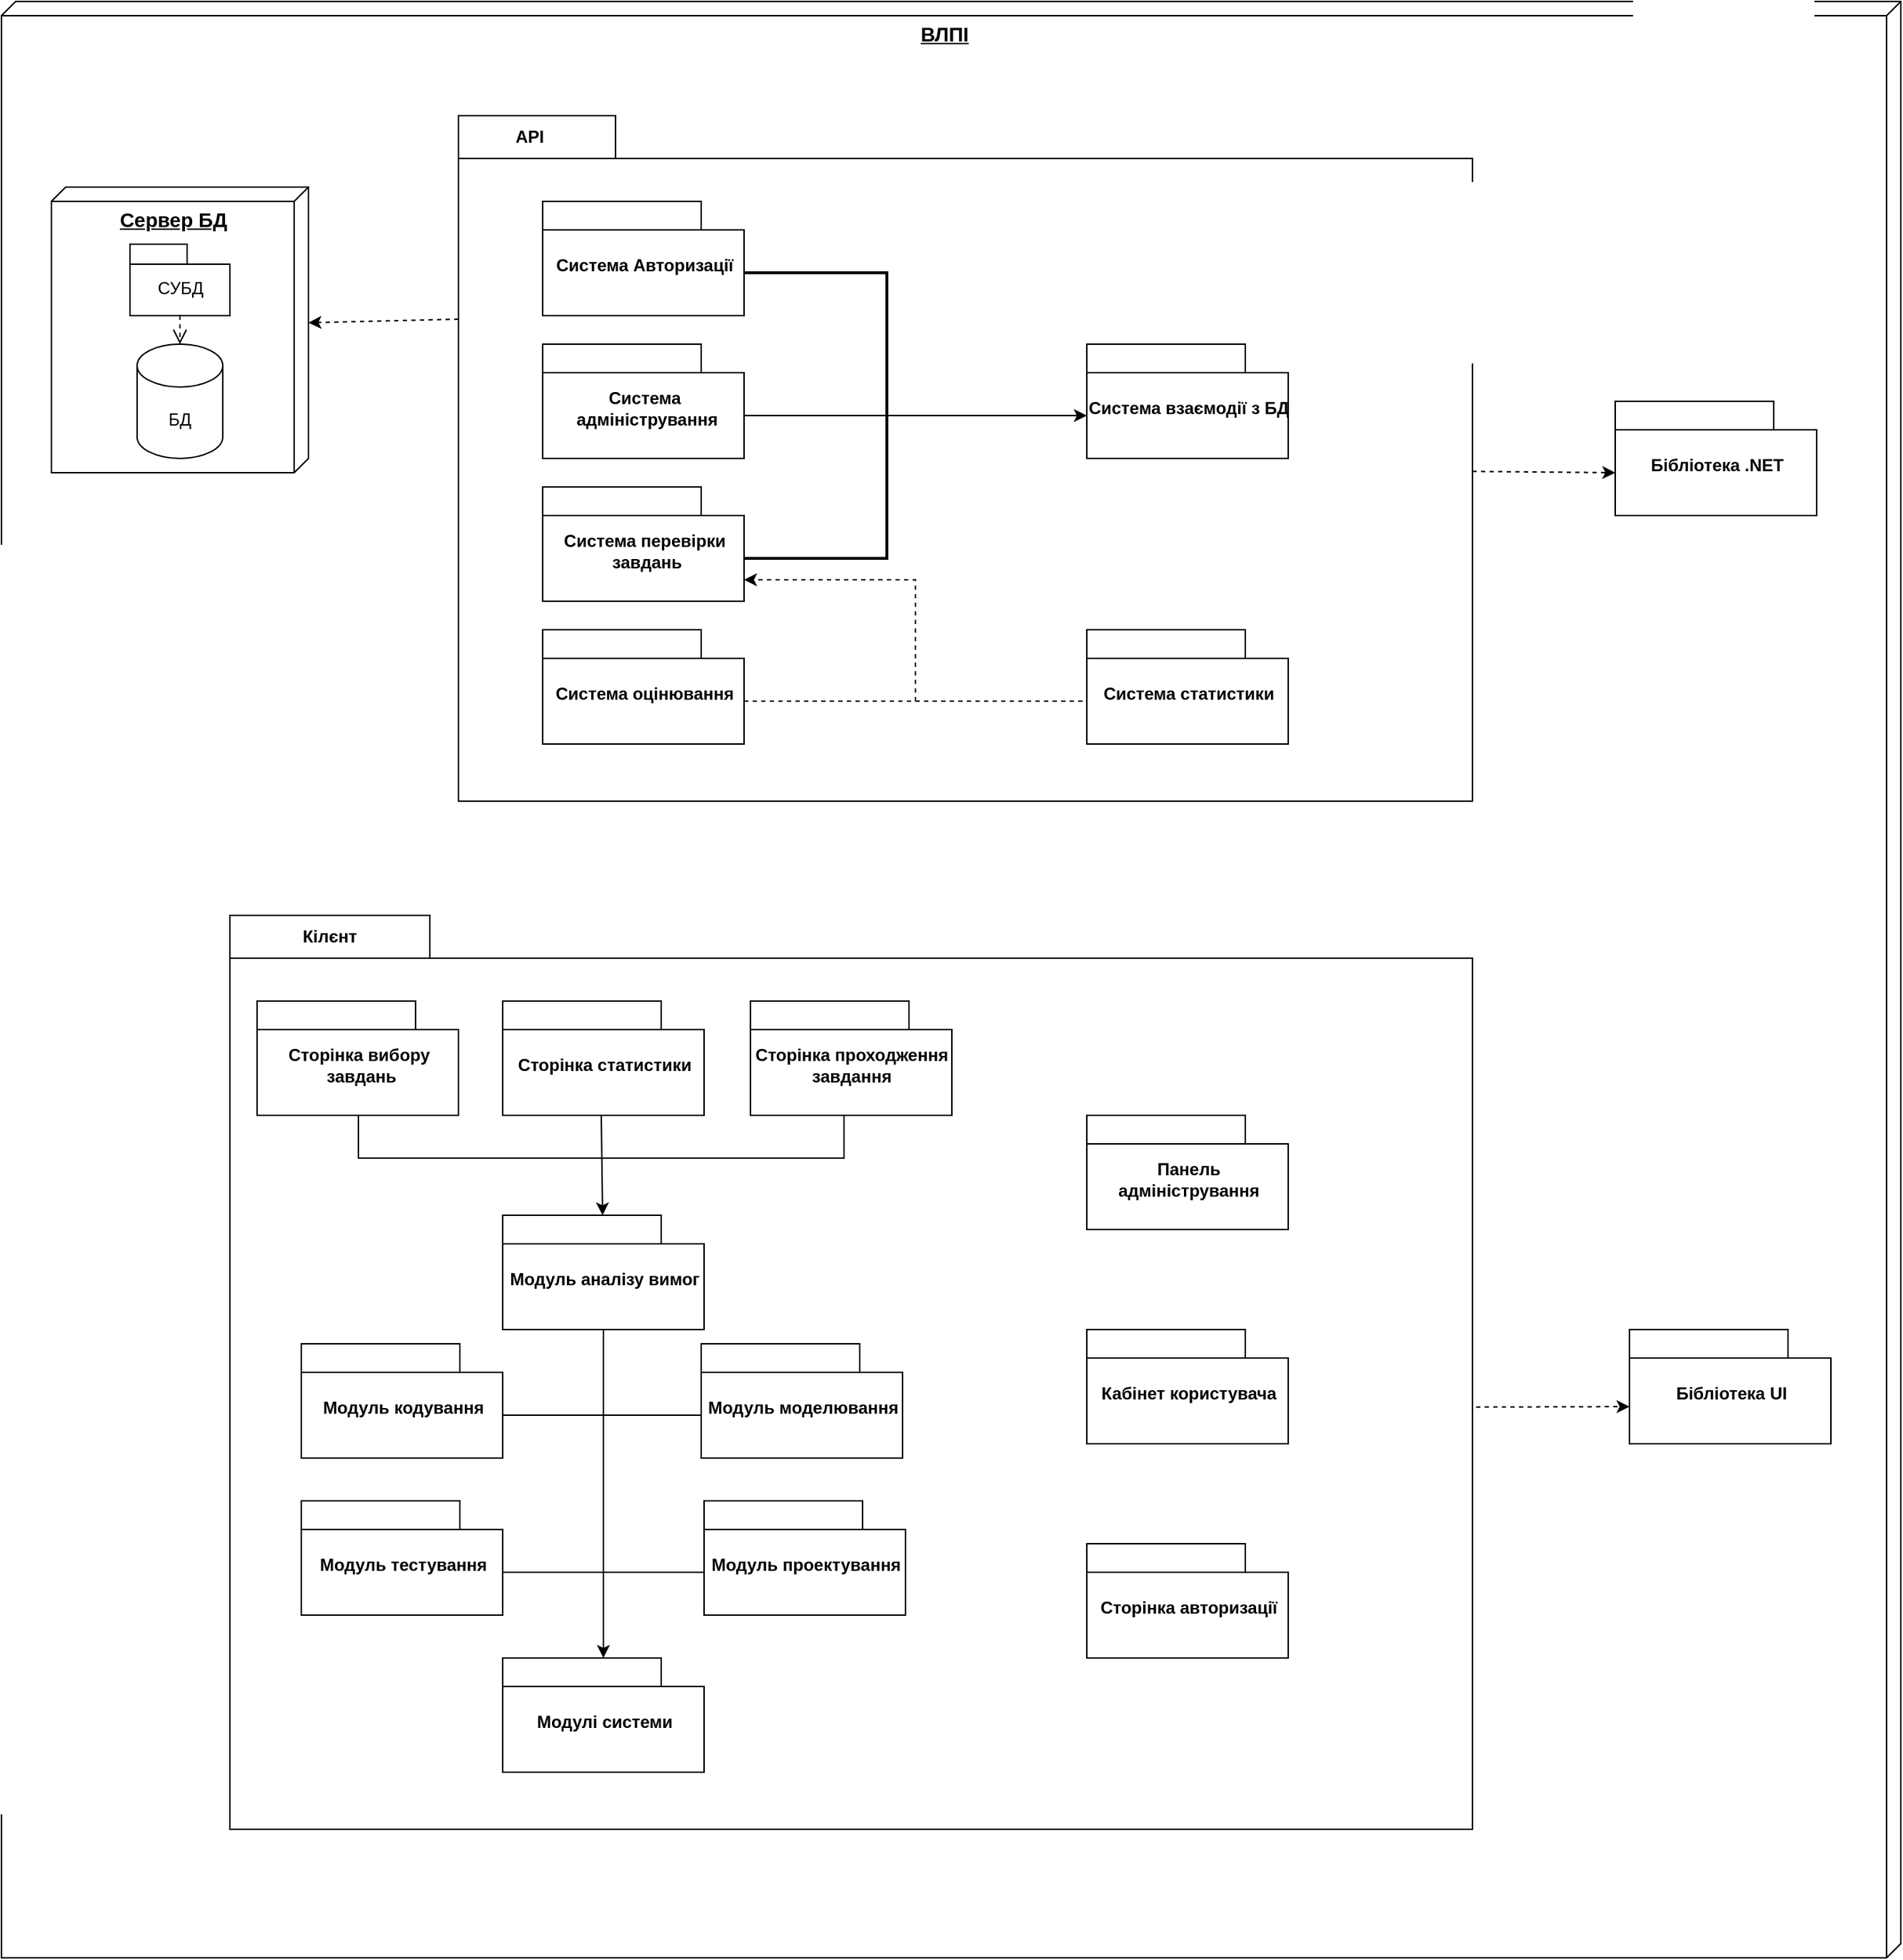 <mxfile version="15.7.3" type="device"><diagram id="E_nu4W3C8qRP9ULiq-dh" name="Page-1"><mxGraphModel dx="1107" dy="780" grid="1" gridSize="10" guides="1" tooltips="1" connect="1" arrows="1" fold="1" page="1" pageScale="1" pageWidth="827" pageHeight="1169" math="0" shadow="0"><root><mxCell id="0"/><mxCell id="1" parent="0"/><mxCell id="e9kVNFogO2e4AWTJTFds-1" value="&lt;font style=&quot;font-size: 14px&quot;&gt;&lt;b&gt;ВЛПІ&lt;/b&gt;&lt;/font&gt;" style="verticalAlign=top;align=center;spacingTop=8;spacingLeft=2;spacingRight=12;shape=cube;size=10;direction=south;fontStyle=4;html=1;" parent="1" vertex="1"><mxGeometry y="30" width="1330" height="1370" as="geometry"/></mxCell><mxCell id="e9kVNFogO2e4AWTJTFds-2" value="&lt;b&gt;Сервер БД&lt;/b&gt;" style="verticalAlign=top;align=center;spacingTop=8;spacingLeft=2;spacingRight=12;shape=cube;size=10;direction=south;fontStyle=4;html=1;fontSize=14;" parent="1" vertex="1"><mxGeometry x="35" y="160" width="180" height="200" as="geometry"/></mxCell><mxCell id="e9kVNFogO2e4AWTJTFds-3" value="&lt;span style=&quot;font-weight: normal&quot;&gt;&lt;font style=&quot;font-size: 12px&quot;&gt;СУБД&lt;/font&gt;&lt;/span&gt;" style="shape=folder;fontStyle=1;spacingTop=10;tabWidth=40;tabHeight=14;tabPosition=left;html=1;fontSize=14;align=center;" parent="1" vertex="1"><mxGeometry x="90" y="200" width="70" height="50" as="geometry"/></mxCell><mxCell id="e9kVNFogO2e4AWTJTFds-4" value="БД" style="shape=cylinder3;whiteSpace=wrap;html=1;boundedLbl=1;backgroundOutline=1;size=15;fontSize=12;align=center;" parent="1" vertex="1"><mxGeometry x="95" y="270" width="60" height="80" as="geometry"/></mxCell><mxCell id="e9kVNFogO2e4AWTJTFds-5" value="" style="html=1;verticalAlign=bottom;endArrow=open;dashed=1;endSize=8;rounded=0;fontSize=12;exitX=0.5;exitY=1;exitDx=0;exitDy=0;exitPerimeter=0;" parent="1" source="e9kVNFogO2e4AWTJTFds-3" edge="1"><mxGeometry relative="1" as="geometry"><mxPoint x="210" y="280" as="sourcePoint"/><mxPoint x="125" y="270" as="targetPoint"/></mxGeometry></mxCell><mxCell id="e9kVNFogO2e4AWTJTFds-6" value="" style="shape=folder;fontStyle=1;spacingTop=10;tabWidth=110;tabHeight=30;tabPosition=left;html=1;fontSize=12;align=center;" parent="1" vertex="1"><mxGeometry x="320" y="110" width="710" height="480" as="geometry"/></mxCell><mxCell id="e9kVNFogO2e4AWTJTFds-7" value="Система Авторизації" style="shape=folder;fontStyle=1;spacingTop=10;tabWidth=111;tabHeight=20;tabPosition=left;html=1;fontSize=12;align=center;" parent="1" vertex="1"><mxGeometry x="379" y="170" width="141" height="80" as="geometry"/></mxCell><mxCell id="e9kVNFogO2e4AWTJTFds-13" style="edgeStyle=orthogonalEdgeStyle;rounded=0;orthogonalLoop=1;jettySize=auto;html=1;exitX=0;exitY=0;exitDx=141;exitDy=50;exitPerimeter=0;entryX=0;entryY=0;entryDx=0;entryDy=50;entryPerimeter=0;fontSize=12;" parent="1" source="e9kVNFogO2e4AWTJTFds-8" target="e9kVNFogO2e4AWTJTFds-11" edge="1"><mxGeometry relative="1" as="geometry"/></mxCell><mxCell id="e9kVNFogO2e4AWTJTFds-8" value="Система&lt;br&gt;&amp;nbsp;адміністрування" style="shape=folder;fontStyle=1;spacingTop=10;tabWidth=111;tabHeight=20;tabPosition=left;html=1;fontSize=12;align=center;" parent="1" vertex="1"><mxGeometry x="379" y="270" width="141" height="80" as="geometry"/></mxCell><mxCell id="e9kVNFogO2e4AWTJTFds-9" value="Система перевірки&lt;br&gt;&amp;nbsp;завдань" style="shape=folder;fontStyle=1;spacingTop=10;tabWidth=111;tabHeight=20;tabPosition=left;html=1;fontSize=12;align=center;" parent="1" vertex="1"><mxGeometry x="379" y="370" width="141" height="80" as="geometry"/></mxCell><mxCell id="e9kVNFogO2e4AWTJTFds-10" value="Система оцінювання" style="shape=folder;fontStyle=1;spacingTop=10;tabWidth=111;tabHeight=20;tabPosition=left;html=1;fontSize=12;align=center;" parent="1" vertex="1"><mxGeometry x="379" y="470" width="141" height="80" as="geometry"/></mxCell><mxCell id="e9kVNFogO2e4AWTJTFds-11" value="Система взаємодії з БД" style="shape=folder;fontStyle=1;spacingTop=10;tabWidth=111;tabHeight=20;tabPosition=left;html=1;fontSize=12;align=center;" parent="1" vertex="1"><mxGeometry x="760" y="270" width="141" height="80" as="geometry"/></mxCell><mxCell id="e9kVNFogO2e4AWTJTFds-12" value="Система статистики" style="shape=folder;fontStyle=1;spacingTop=10;tabWidth=111;tabHeight=20;tabPosition=left;html=1;fontSize=12;align=center;" parent="1" vertex="1"><mxGeometry x="760" y="470" width="141" height="80" as="geometry"/></mxCell><mxCell id="e9kVNFogO2e4AWTJTFds-14" value="" style="strokeWidth=2;html=1;shape=mxgraph.flowchart.annotation_1;align=left;pointerEvents=1;fontSize=12;rotation=-180;" parent="1" vertex="1"><mxGeometry x="520" y="220" width="100" height="200" as="geometry"/></mxCell><mxCell id="e9kVNFogO2e4AWTJTFds-15" value="" style="endArrow=none;dashed=1;html=1;rounded=0;fontSize=12;exitX=0;exitY=0;exitDx=141;exitDy=50;exitPerimeter=0;entryX=0;entryY=0;entryDx=0;entryDy=50;entryPerimeter=0;" parent="1" source="e9kVNFogO2e4AWTJTFds-10" target="e9kVNFogO2e4AWTJTFds-12" edge="1"><mxGeometry width="50" height="50" relative="1" as="geometry"><mxPoint x="710" y="400" as="sourcePoint"/><mxPoint x="760" y="350" as="targetPoint"/></mxGeometry></mxCell><mxCell id="e9kVNFogO2e4AWTJTFds-16" value="" style="endArrow=classic;html=1;rounded=0;fontSize=12;entryX=0;entryY=0;entryDx=141;entryDy=65;entryPerimeter=0;edgeStyle=orthogonalEdgeStyle;dashed=1;" parent="1" target="e9kVNFogO2e4AWTJTFds-9" edge="1"><mxGeometry width="50" height="50" relative="1" as="geometry"><mxPoint x="640" y="520" as="sourcePoint"/><mxPoint x="760" y="350" as="targetPoint"/><Array as="points"><mxPoint x="640" y="435"/></Array></mxGeometry></mxCell><mxCell id="e9kVNFogO2e4AWTJTFds-17" value="Бібліотека .NET" style="shape=folder;fontStyle=1;spacingTop=10;tabWidth=111;tabHeight=20;tabPosition=left;html=1;fontSize=12;align=center;" parent="1" vertex="1"><mxGeometry x="1130" y="310" width="141" height="80" as="geometry"/></mxCell><mxCell id="e9kVNFogO2e4AWTJTFds-18" value="" style="endArrow=classic;html=1;rounded=0;dashed=1;fontSize=12;entryX=0;entryY=0;entryDx=95;entryDy=0;entryPerimeter=0;exitX=0;exitY=0;exitDx=0;exitDy=142.5;exitPerimeter=0;" parent="1" source="e9kVNFogO2e4AWTJTFds-6" target="e9kVNFogO2e4AWTJTFds-2" edge="1"><mxGeometry width="50" height="50" relative="1" as="geometry"><mxPoint x="300" y="300" as="sourcePoint"/><mxPoint x="350" y="250" as="targetPoint"/></mxGeometry></mxCell><mxCell id="e9kVNFogO2e4AWTJTFds-19" value="" style="endArrow=classic;html=1;rounded=0;dashed=1;fontSize=12;exitX=1;exitY=0.519;exitDx=0;exitDy=0;exitPerimeter=0;entryX=0;entryY=0;entryDx=0;entryDy=50;entryPerimeter=0;" parent="1" source="e9kVNFogO2e4AWTJTFds-6" target="e9kVNFogO2e4AWTJTFds-17" edge="1"><mxGeometry width="50" height="50" relative="1" as="geometry"><mxPoint x="1080" y="290" as="sourcePoint"/><mxPoint x="1130" y="240" as="targetPoint"/></mxGeometry></mxCell><mxCell id="e9kVNFogO2e4AWTJTFds-20" value="" style="shape=folder;fontStyle=1;spacingTop=10;tabWidth=140;tabHeight=30;tabPosition=left;html=1;fontSize=12;align=center;" parent="1" vertex="1"><mxGeometry x="160" y="670" width="870" height="640" as="geometry"/></mxCell><mxCell id="e9kVNFogO2e4AWTJTFds-22" value="Сторінка вибору&lt;br&gt;&amp;nbsp;завдань" style="shape=folder;fontStyle=1;spacingTop=10;tabWidth=111;tabHeight=20;tabPosition=left;html=1;fontSize=12;align=center;" parent="1" vertex="1"><mxGeometry x="179" y="730" width="141" height="80" as="geometry"/></mxCell><mxCell id="e9kVNFogO2e4AWTJTFds-23" value="Сторінка проходження &lt;br&gt;завдання" style="shape=folder;fontStyle=1;spacingTop=10;tabWidth=111;tabHeight=20;tabPosition=left;html=1;fontSize=12;align=center;" parent="1" vertex="1"><mxGeometry x="524.5" y="730" width="141" height="80" as="geometry"/></mxCell><mxCell id="e9kVNFogO2e4AWTJTFds-24" value="Модуль аналізу вимог" style="shape=folder;fontStyle=1;spacingTop=10;tabWidth=111;tabHeight=20;tabPosition=left;html=1;fontSize=12;align=center;" parent="1" vertex="1"><mxGeometry x="351" y="880" width="141" height="80" as="geometry"/></mxCell><mxCell id="e9kVNFogO2e4AWTJTFds-25" value="Модуль кодування" style="shape=folder;fontStyle=1;spacingTop=10;tabWidth=111;tabHeight=20;tabPosition=left;html=1;fontSize=12;align=center;" parent="1" vertex="1"><mxGeometry x="210" y="970" width="141" height="80" as="geometry"/></mxCell><mxCell id="e9kVNFogO2e4AWTJTFds-26" value="Модуль моделювання" style="shape=folder;fontStyle=1;spacingTop=10;tabWidth=111;tabHeight=20;tabPosition=left;html=1;fontSize=12;align=center;" parent="1" vertex="1"><mxGeometry x="490" y="970" width="141" height="80" as="geometry"/></mxCell><mxCell id="e9kVNFogO2e4AWTJTFds-27" value="Модуль тестування" style="shape=folder;fontStyle=1;spacingTop=10;tabWidth=111;tabHeight=20;tabPosition=left;html=1;fontSize=12;align=center;" parent="1" vertex="1"><mxGeometry x="210" y="1080" width="141" height="80" as="geometry"/></mxCell><mxCell id="e9kVNFogO2e4AWTJTFds-28" value="Модуль проектування" style="shape=folder;fontStyle=1;spacingTop=10;tabWidth=111;tabHeight=20;tabPosition=left;html=1;fontSize=12;align=center;" parent="1" vertex="1"><mxGeometry x="492" y="1080" width="141" height="80" as="geometry"/></mxCell><mxCell id="e9kVNFogO2e4AWTJTFds-29" value="Модулі системи" style="shape=folder;fontStyle=1;spacingTop=10;tabWidth=111;tabHeight=20;tabPosition=left;html=1;fontSize=12;align=center;" parent="1" vertex="1"><mxGeometry x="351" y="1190" width="141" height="80" as="geometry"/></mxCell><mxCell id="e9kVNFogO2e4AWTJTFds-30" value="Панель &lt;br&gt;адміністрування" style="shape=folder;fontStyle=1;spacingTop=10;tabWidth=111;tabHeight=20;tabPosition=left;html=1;fontSize=12;align=center;" parent="1" vertex="1"><mxGeometry x="760" y="810" width="141" height="80" as="geometry"/></mxCell><mxCell id="e9kVNFogO2e4AWTJTFds-31" value="Кабінет користувача" style="shape=folder;fontStyle=1;spacingTop=10;tabWidth=111;tabHeight=20;tabPosition=left;html=1;fontSize=12;align=center;" parent="1" vertex="1"><mxGeometry x="760" y="960" width="141" height="80" as="geometry"/></mxCell><mxCell id="e9kVNFogO2e4AWTJTFds-32" value="Сторінка авторизації" style="shape=folder;fontStyle=1;spacingTop=10;tabWidth=111;tabHeight=20;tabPosition=left;html=1;fontSize=12;align=center;" parent="1" vertex="1"><mxGeometry x="760" y="1110" width="141" height="80" as="geometry"/></mxCell><mxCell id="e9kVNFogO2e4AWTJTFds-33" value="Бібліотека UI" style="shape=folder;fontStyle=1;spacingTop=10;tabWidth=111;tabHeight=20;tabPosition=left;html=1;fontSize=12;align=center;" parent="1" vertex="1"><mxGeometry x="1140" y="960" width="141" height="80" as="geometry"/></mxCell><mxCell id="e9kVNFogO2e4AWTJTFds-34" value="" style="endArrow=classic;html=1;rounded=0;dashed=1;fontSize=12;exitX=1.003;exitY=0.538;exitDx=0;exitDy=0;exitPerimeter=0;" parent="1" source="e9kVNFogO2e4AWTJTFds-20" edge="1"><mxGeometry width="50" height="50" relative="1" as="geometry"><mxPoint x="790" y="940" as="sourcePoint"/><mxPoint x="1140" y="1014" as="targetPoint"/></mxGeometry></mxCell><mxCell id="e9kVNFogO2e4AWTJTFds-37" value="" style="endArrow=classic;html=1;rounded=0;fontSize=12;exitX=0.5;exitY=1;exitDx=0;exitDy=0;exitPerimeter=0;" parent="1" source="e9kVNFogO2e4AWTJTFds-24" target="e9kVNFogO2e4AWTJTFds-29" edge="1"><mxGeometry width="50" height="50" relative="1" as="geometry"><mxPoint x="590" y="1040" as="sourcePoint"/><mxPoint x="640" y="990" as="targetPoint"/></mxGeometry></mxCell><mxCell id="e9kVNFogO2e4AWTJTFds-38" value="" style="endArrow=none;html=1;rounded=0;fontSize=12;exitX=0;exitY=0;exitDx=141;exitDy=50;exitPerimeter=0;entryX=0;entryY=0;entryDx=0;entryDy=50;entryPerimeter=0;" parent="1" source="e9kVNFogO2e4AWTJTFds-25" target="e9kVNFogO2e4AWTJTFds-26" edge="1"><mxGeometry width="50" height="50" relative="1" as="geometry"><mxPoint x="590" y="1040" as="sourcePoint"/><mxPoint x="640" y="990" as="targetPoint"/></mxGeometry></mxCell><mxCell id="e9kVNFogO2e4AWTJTFds-39" value="" style="endArrow=none;html=1;rounded=0;fontSize=12;exitX=0;exitY=0;exitDx=141;exitDy=50;exitPerimeter=0;entryX=0;entryY=0;entryDx=0;entryDy=50;entryPerimeter=0;" parent="1" source="e9kVNFogO2e4AWTJTFds-27" target="e9kVNFogO2e4AWTJTFds-28" edge="1"><mxGeometry width="50" height="50" relative="1" as="geometry"><mxPoint x="590" y="1040" as="sourcePoint"/><mxPoint x="640" y="990" as="targetPoint"/></mxGeometry></mxCell><mxCell id="e9kVNFogO2e4AWTJTFds-41" value="&lt;b&gt;API&lt;/b&gt;" style="text;html=1;strokeColor=none;fillColor=none;align=center;verticalAlign=middle;whiteSpace=wrap;rounded=0;fontSize=12;" parent="1" vertex="1"><mxGeometry x="340" y="110" width="60" height="30" as="geometry"/></mxCell><mxCell id="e9kVNFogO2e4AWTJTFds-42" value="&lt;b&gt;Кілєнт&lt;/b&gt;" style="text;html=1;strokeColor=none;fillColor=none;align=center;verticalAlign=middle;whiteSpace=wrap;rounded=0;fontSize=12;" parent="1" vertex="1"><mxGeometry x="200" y="670" width="60" height="30" as="geometry"/></mxCell><mxCell id="wgWSu1DH3DuxjxKddTIM-1" value="Сторінка статистики" style="shape=folder;fontStyle=1;spacingTop=10;tabWidth=111;tabHeight=20;tabPosition=left;html=1;fontSize=12;align=center;" parent="1" vertex="1"><mxGeometry x="351" y="730" width="141" height="80" as="geometry"/></mxCell><mxCell id="wgWSu1DH3DuxjxKddTIM-2" value="" style="shape=partialRectangle;whiteSpace=wrap;html=1;bottom=1;right=1;left=1;top=0;fillColor=none;routingCenterX=-0.5;" parent="1" vertex="1"><mxGeometry x="250" y="810" width="340" height="30" as="geometry"/></mxCell><mxCell id="wgWSu1DH3DuxjxKddTIM-3" value="" style="endArrow=classic;html=1;rounded=0;exitX=0.5;exitY=0;exitDx=0;exitDy=0;" parent="1" source="wgWSu1DH3DuxjxKddTIM-2" target="e9kVNFogO2e4AWTJTFds-24" edge="1"><mxGeometry width="50" height="50" relative="1" as="geometry"><mxPoint x="450" y="910" as="sourcePoint"/><mxPoint x="500" y="860" as="targetPoint"/></mxGeometry></mxCell></root></mxGraphModel></diagram></mxfile>